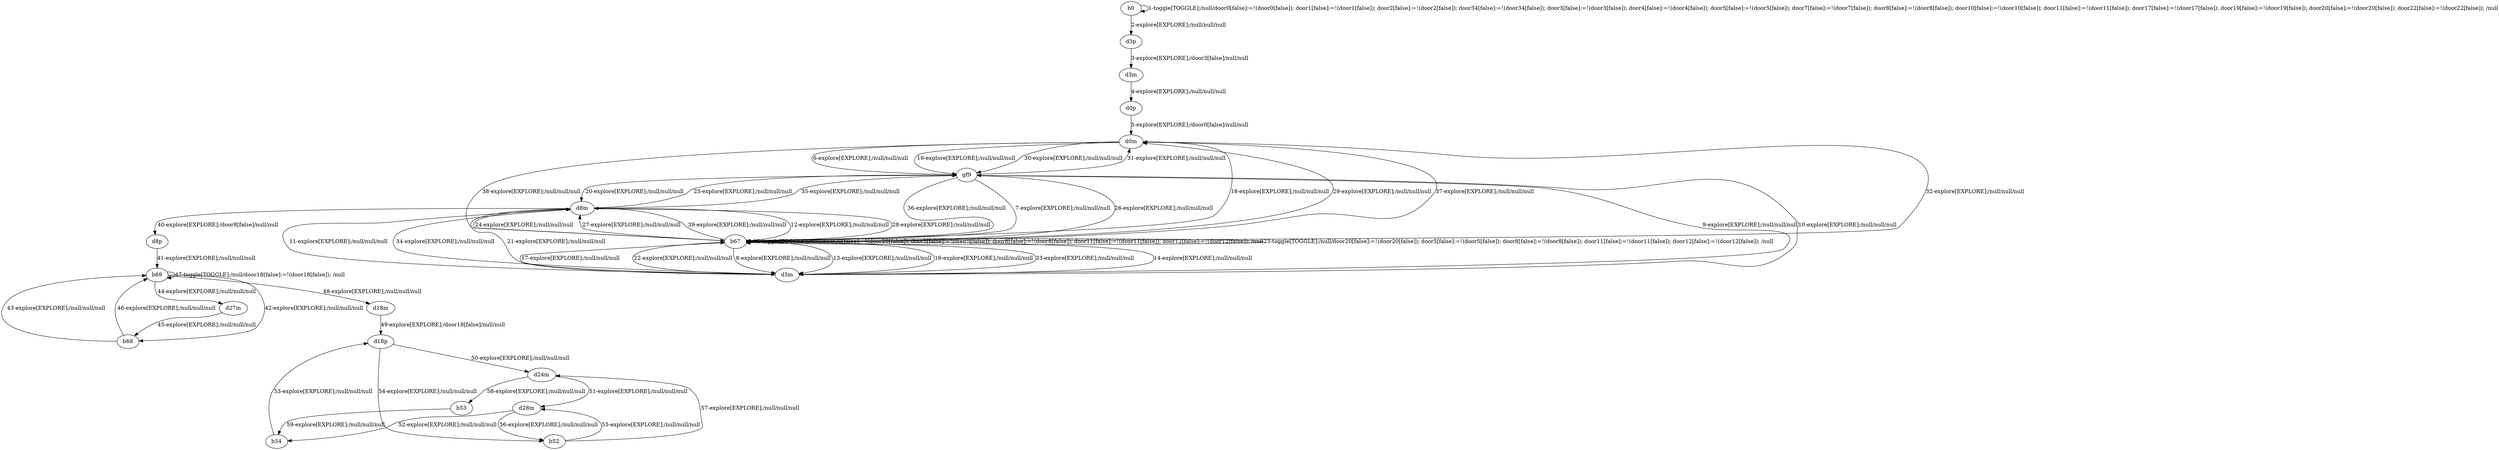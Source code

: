 # Total number of goals covered by this test: 1
# d24m --> b53

digraph g {
"b0" -> "b0" [label = "1-toggle[TOGGLE];/null/door0[false]:=!(door0[false]); door1[false]:=!(door1[false]); door2[false]:=!(door2[false]); door34[false]:=!(door34[false]); door3[false]:=!(door3[false]); door4[false]:=!(door4[false]); door5[false]:=!(door5[false]); door7[false]:=!(door7[false]); door8[false]:=!(door8[false]); door10[false]:=!(door10[false]); door11[false]:=!(door11[false]); door17[false]:=!(door17[false]); door19[false]:=!(door19[false]); door20[false]:=!(door20[false]); door22[false]:=!(door22[false]); /null"];
"b0" -> "d3p" [label = "2-explore[EXPLORE];/null/null/null"];
"d3p" -> "d3m" [label = "3-explore[EXPLORE];/door3[false]/null/null"];
"d3m" -> "d0p" [label = "4-explore[EXPLORE];/null/null/null"];
"d0p" -> "d0m" [label = "5-explore[EXPLORE];/door0[false]/null/null"];
"d0m" -> "gf9" [label = "6-explore[EXPLORE];/null/null/null"];
"gf9" -> "b67" [label = "7-explore[EXPLORE];/null/null/null"];
"b67" -> "d5m" [label = "8-explore[EXPLORE];/null/null/null"];
"d5m" -> "gf9" [label = "9-explore[EXPLORE];/null/null/null"];
"gf9" -> "d5m" [label = "10-explore[EXPLORE];/null/null/null"];
"d5m" -> "d8m" [label = "11-explore[EXPLORE];/null/null/null"];
"d8m" -> "b67" [label = "12-explore[EXPLORE];/null/null/null"];
"b67" -> "d5m" [label = "13-explore[EXPLORE];/null/null/null"];
"d5m" -> "b67" [label = "14-explore[EXPLORE];/null/null/null"];
"b67" -> "b67" [label = "15-toggle[TOGGLE];/null/door20[false]:=!(door20[false]); door5[false]:=!(door5[false]); door8[false]:=!(door8[false]); door11[false]:=!(door11[false]); door12[false]:=!(door12[false]); /null"];
"b67" -> "d5m" [label = "16-explore[EXPLORE];/null/null/null"];
"d5m" -> "b67" [label = "17-explore[EXPLORE];/null/null/null"];
"b67" -> "d0m" [label = "18-explore[EXPLORE];/null/null/null"];
"d0m" -> "gf9" [label = "19-explore[EXPLORE];/null/null/null"];
"gf9" -> "d8m" [label = "20-explore[EXPLORE];/null/null/null"];
"d8m" -> "d5m" [label = "21-explore[EXPLORE];/null/null/null"];
"d5m" -> "b67" [label = "22-explore[EXPLORE];/null/null/null"];
"b67" -> "b67" [label = "23-toggle[TOGGLE];/null/door20[false]:=!(door20[false]); door5[false]:=!(door5[false]); door8[false]:=!(door8[false]); door11[false]:=!(door11[false]); door12[false]:=!(door12[false]); /null"];
"b67" -> "d8m" [label = "24-explore[EXPLORE];/null/null/null"];
"d8m" -> "gf9" [label = "25-explore[EXPLORE];/null/null/null"];
"gf9" -> "b67" [label = "26-explore[EXPLORE];/null/null/null"];
"b67" -> "d8m" [label = "27-explore[EXPLORE];/null/null/null"];
"d8m" -> "b67" [label = "28-explore[EXPLORE];/null/null/null"];
"b67" -> "d0m" [label = "29-explore[EXPLORE];/null/null/null"];
"d0m" -> "gf9" [label = "30-explore[EXPLORE];/null/null/null"];
"gf9" -> "d0m" [label = "31-explore[EXPLORE];/null/null/null"];
"d0m" -> "b67" [label = "32-explore[EXPLORE];/null/null/null"];
"b67" -> "d5m" [label = "33-explore[EXPLORE];/null/null/null"];
"d5m" -> "d8m" [label = "34-explore[EXPLORE];/null/null/null"];
"d8m" -> "gf9" [label = "35-explore[EXPLORE];/null/null/null"];
"gf9" -> "b67" [label = "36-explore[EXPLORE];/null/null/null"];
"b67" -> "d0m" [label = "37-explore[EXPLORE];/null/null/null"];
"d0m" -> "b67" [label = "38-explore[EXPLORE];/null/null/null"];
"b67" -> "d8m" [label = "39-explore[EXPLORE];/null/null/null"];
"d8m" -> "d8p" [label = "40-explore[EXPLORE];/door8[false]/null/null"];
"d8p" -> "b69" [label = "41-explore[EXPLORE];/null/null/null"];
"b69" -> "b68" [label = "42-explore[EXPLORE];/null/null/null"];
"b68" -> "b69" [label = "43-explore[EXPLORE];/null/null/null"];
"b69" -> "d27m" [label = "44-explore[EXPLORE];/null/null/null"];
"d27m" -> "b68" [label = "45-explore[EXPLORE];/null/null/null"];
"b68" -> "b69" [label = "46-explore[EXPLORE];/null/null/null"];
"b69" -> "b69" [label = "47-toggle[TOGGLE];/null/door18[false]:=!(door18[false]); /null"];
"b69" -> "d18m" [label = "48-explore[EXPLORE];/null/null/null"];
"d18m" -> "d18p" [label = "49-explore[EXPLORE];/door18[false]/null/null"];
"d18p" -> "d24m" [label = "50-explore[EXPLORE];/null/null/null"];
"d24m" -> "d28m" [label = "51-explore[EXPLORE];/null/null/null"];
"d28m" -> "b54" [label = "52-explore[EXPLORE];/null/null/null"];
"b54" -> "d18p" [label = "53-explore[EXPLORE];/null/null/null"];
"d18p" -> "b52" [label = "54-explore[EXPLORE];/null/null/null"];
"b52" -> "d28m" [label = "55-explore[EXPLORE];/null/null/null"];
"d28m" -> "b52" [label = "56-explore[EXPLORE];/null/null/null"];
"b52" -> "d24m" [label = "57-explore[EXPLORE];/null/null/null"];
"d24m" -> "b53" [label = "58-explore[EXPLORE];/null/null/null"];
"b53" -> "b54" [label = "59-explore[EXPLORE];/null/null/null"];
}